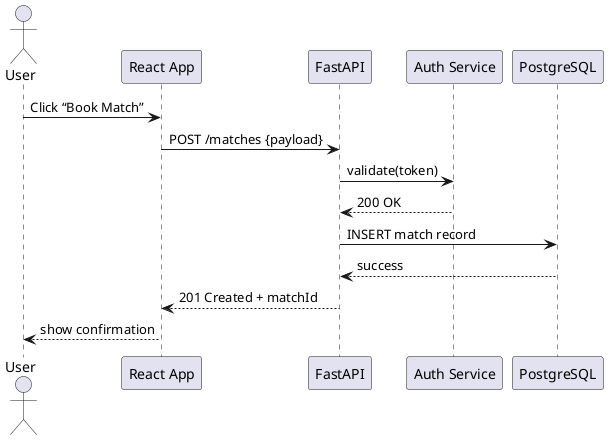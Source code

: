 @startuml
actor User
participant FE as "React App"
participant API as "FastAPI"
participant Auth as "Auth Service"
participant DB as "PostgreSQL"

User -> FE : Click “Book Match”
FE -> API : POST /matches {payload}
API -> Auth : validate(token)
Auth --> API : 200 OK
API -> DB : INSERT match record
DB --> API : success
API --> FE : 201 Created + matchId
FE --> User : show confirmation
@enduml